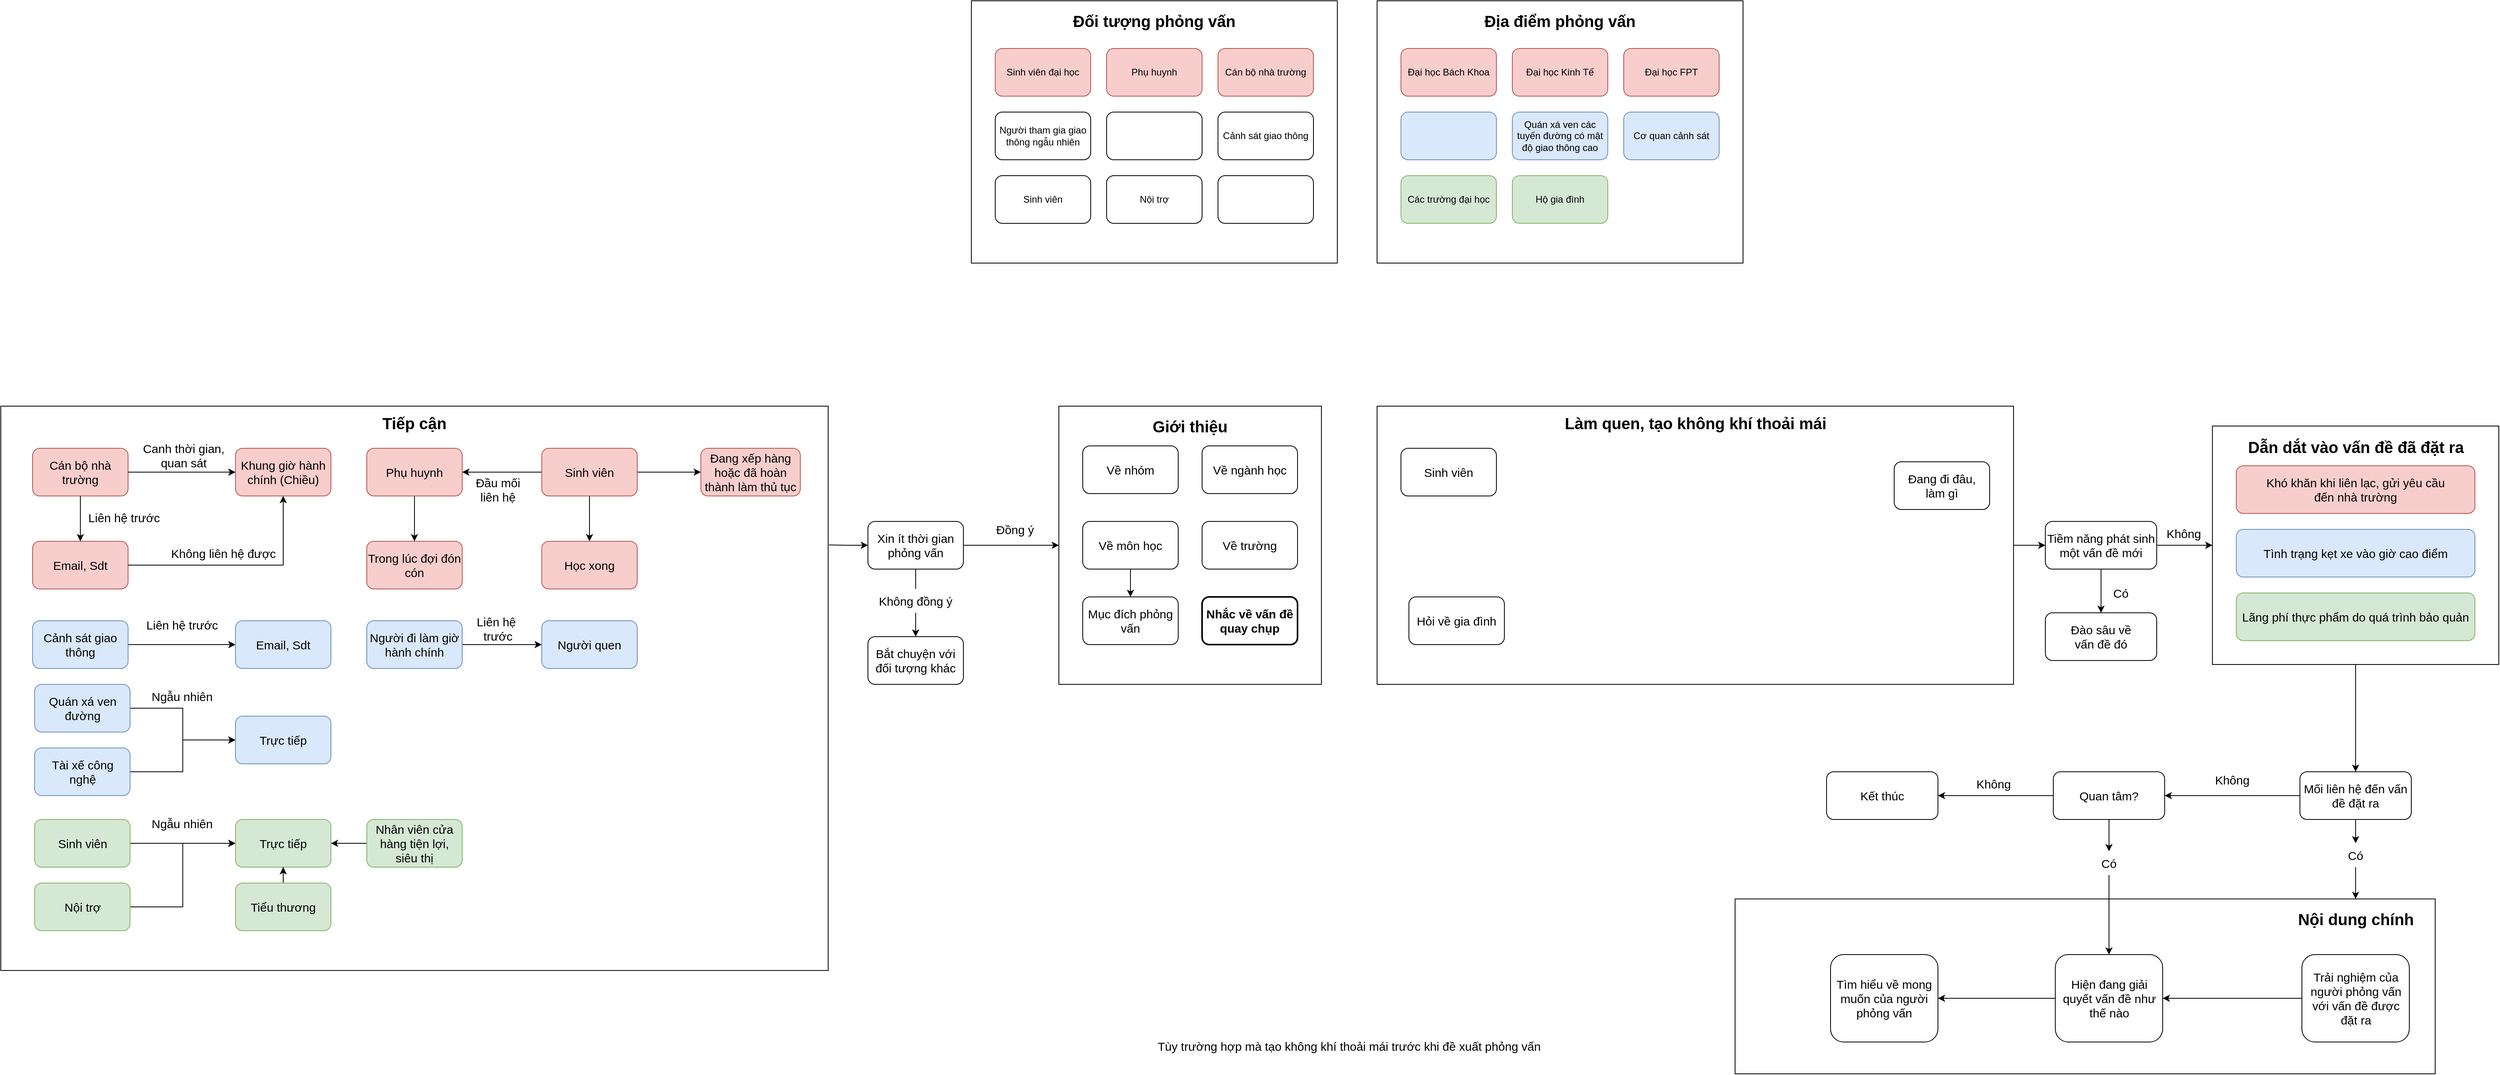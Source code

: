 <mxfile version="26.0.14">
  <diagram name="Page-1" id="fo2ZFbMv7i-mtw4j-5B2">
    <mxGraphModel dx="4143" dy="830" grid="1" gridSize="10" guides="1" tooltips="1" connect="1" arrows="1" fold="1" page="1" pageScale="1" pageWidth="850" pageHeight="1100" math="0" shadow="0">
      <root>
        <mxCell id="0" />
        <mxCell id="1" parent="0" />
        <mxCell id="FFY3ZGv-hsx-T2HltXSC-2" value="" style="rounded=0;whiteSpace=wrap;html=1;" parent="1" vertex="1">
          <mxGeometry x="-30" y="60" width="460" height="330" as="geometry" />
        </mxCell>
        <mxCell id="FFY3ZGv-hsx-T2HltXSC-3" value="&lt;font style=&quot;font-size: 20px;&quot;&gt;Địa điểm phỏng vấn&lt;/font&gt;" style="text;html=1;align=center;verticalAlign=middle;whiteSpace=wrap;rounded=0;fontStyle=1" parent="1" vertex="1">
          <mxGeometry x="90" y="70" width="220" height="30" as="geometry" />
        </mxCell>
        <mxCell id="FFY3ZGv-hsx-T2HltXSC-4" value="Đại học Bách Khoa" style="rounded=1;whiteSpace=wrap;html=1;fillColor=#f8cecc;strokeColor=#b85450;" parent="1" vertex="1">
          <mxGeometry y="120" width="120" height="60" as="geometry" />
        </mxCell>
        <mxCell id="FFY3ZGv-hsx-T2HltXSC-5" value="Đại học Kinh Tế" style="rounded=1;whiteSpace=wrap;html=1;fillColor=#f8cecc;strokeColor=#b85450;" parent="1" vertex="1">
          <mxGeometry x="140" y="120" width="120" height="60" as="geometry" />
        </mxCell>
        <mxCell id="FFY3ZGv-hsx-T2HltXSC-6" value="Đại học FPT" style="rounded=1;whiteSpace=wrap;html=1;fillColor=#f8cecc;strokeColor=#b85450;" parent="1" vertex="1">
          <mxGeometry x="280" y="120" width="120" height="60" as="geometry" />
        </mxCell>
        <mxCell id="FFY3ZGv-hsx-T2HltXSC-8" value="Quán xá ven các tuyến đường có mật độ giao thông cao" style="rounded=1;whiteSpace=wrap;html=1;fillColor=#dae8fc;strokeColor=#6c8ebf;" parent="1" vertex="1">
          <mxGeometry x="140" y="200" width="120" height="60" as="geometry" />
        </mxCell>
        <mxCell id="FFY3ZGv-hsx-T2HltXSC-9" value="" style="rounded=1;whiteSpace=wrap;html=1;fillColor=#dae8fc;strokeColor=#6c8ebf;" parent="1" vertex="1">
          <mxGeometry y="200" width="120" height="60" as="geometry" />
        </mxCell>
        <mxCell id="FFY3ZGv-hsx-T2HltXSC-11" value="Cơ quan cảnh sát" style="rounded=1;whiteSpace=wrap;html=1;fillColor=#dae8fc;strokeColor=#6c8ebf;" parent="1" vertex="1">
          <mxGeometry x="280" y="200" width="120" height="60" as="geometry" />
        </mxCell>
        <mxCell id="FFY3ZGv-hsx-T2HltXSC-12" value="Các trường đại học" style="rounded=1;whiteSpace=wrap;html=1;fillColor=#d5e8d4;strokeColor=#82b366;" parent="1" vertex="1">
          <mxGeometry y="280" width="120" height="60" as="geometry" />
        </mxCell>
        <mxCell id="FFY3ZGv-hsx-T2HltXSC-13" value="Hộ gia đình" style="rounded=1;whiteSpace=wrap;html=1;fillColor=#d5e8d4;strokeColor=#82b366;" parent="1" vertex="1">
          <mxGeometry x="140" y="280" width="120" height="60" as="geometry" />
        </mxCell>
        <mxCell id="FFY3ZGv-hsx-T2HltXSC-14" value="" style="rounded=0;whiteSpace=wrap;html=1;" parent="1" vertex="1">
          <mxGeometry x="-540" y="60" width="460" height="330" as="geometry" />
        </mxCell>
        <mxCell id="FFY3ZGv-hsx-T2HltXSC-15" value="&lt;font style=&quot;font-size: 20px;&quot;&gt;Đối tượng phỏng vấn&lt;/font&gt;" style="text;html=1;align=center;verticalAlign=middle;whiteSpace=wrap;rounded=0;fontStyle=1" parent="1" vertex="1">
          <mxGeometry x="-420" y="70" width="220" height="30" as="geometry" />
        </mxCell>
        <mxCell id="FFY3ZGv-hsx-T2HltXSC-16" value="Sinh viên đại học" style="rounded=1;whiteSpace=wrap;html=1;fillColor=#f8cecc;strokeColor=#b85450;" parent="1" vertex="1">
          <mxGeometry x="-510" y="120" width="120" height="60" as="geometry" />
        </mxCell>
        <mxCell id="FFY3ZGv-hsx-T2HltXSC-17" value="Phụ huynh" style="rounded=1;whiteSpace=wrap;html=1;fillColor=#f8cecc;strokeColor=#b85450;" parent="1" vertex="1">
          <mxGeometry x="-370" y="120" width="120" height="60" as="geometry" />
        </mxCell>
        <mxCell id="FFY3ZGv-hsx-T2HltXSC-18" value="Cán bộ nhà trường" style="rounded=1;whiteSpace=wrap;html=1;fillColor=#f8cecc;strokeColor=#b85450;" parent="1" vertex="1">
          <mxGeometry x="-230" y="120" width="120" height="60" as="geometry" />
        </mxCell>
        <mxCell id="FFY3ZGv-hsx-T2HltXSC-19" value="" style="rounded=1;whiteSpace=wrap;html=1;" parent="1" vertex="1">
          <mxGeometry x="-370" y="200" width="120" height="60" as="geometry" />
        </mxCell>
        <mxCell id="FFY3ZGv-hsx-T2HltXSC-21" value="Người tham gia giao thông ngẫu nhiên" style="rounded=1;whiteSpace=wrap;html=1;" parent="1" vertex="1">
          <mxGeometry x="-510" y="200" width="120" height="60" as="geometry" />
        </mxCell>
        <mxCell id="FFY3ZGv-hsx-T2HltXSC-22" value="Cảnh sát giao thông" style="rounded=1;whiteSpace=wrap;html=1;" parent="1" vertex="1">
          <mxGeometry x="-230" y="200" width="120" height="60" as="geometry" />
        </mxCell>
        <mxCell id="FFY3ZGv-hsx-T2HltXSC-23" value="Sinh viên" style="rounded=1;whiteSpace=wrap;html=1;" parent="1" vertex="1">
          <mxGeometry x="-510" y="280" width="120" height="60" as="geometry" />
        </mxCell>
        <mxCell id="FFY3ZGv-hsx-T2HltXSC-24" value="Nội trợ" style="rounded=1;whiteSpace=wrap;html=1;" parent="1" vertex="1">
          <mxGeometry x="-370" y="280" width="120" height="60" as="geometry" />
        </mxCell>
        <mxCell id="FFY3ZGv-hsx-T2HltXSC-25" value="" style="rounded=1;whiteSpace=wrap;html=1;" parent="1" vertex="1">
          <mxGeometry x="-230" y="280" width="120" height="60" as="geometry" />
        </mxCell>
        <mxCell id="FFY3ZGv-hsx-T2HltXSC-29" value="" style="rounded=0;whiteSpace=wrap;html=1;" parent="1" vertex="1">
          <mxGeometry x="-1760" y="570" width="1040" height="710" as="geometry" />
        </mxCell>
        <mxCell id="FFY3ZGv-hsx-T2HltXSC-30" value="&lt;span style=&quot;font-size: 20px;&quot;&gt;Tiếp cận&lt;/span&gt;" style="text;html=1;align=center;verticalAlign=middle;whiteSpace=wrap;rounded=0;fontStyle=1" parent="1" vertex="1">
          <mxGeometry x="-1350" y="576" width="220" height="30" as="geometry" />
        </mxCell>
        <mxCell id="FFY3ZGv-hsx-T2HltXSC-169" style="edgeStyle=orthogonalEdgeStyle;rounded=0;orthogonalLoop=1;jettySize=auto;html=1;entryX=0;entryY=0.5;entryDx=0;entryDy=0;" parent="1" source="FFY3ZGv-hsx-T2HltXSC-33" target="FFY3ZGv-hsx-T2HltXSC-168" edge="1">
          <mxGeometry relative="1" as="geometry" />
        </mxCell>
        <mxCell id="FFY3ZGv-hsx-T2HltXSC-33" value="Cảnh sát giao thông" style="rounded=1;whiteSpace=wrap;html=1;fontSize=15;fillColor=#dae8fc;strokeColor=#6c8ebf;" parent="1" vertex="1">
          <mxGeometry x="-1720" y="840" width="120" height="60" as="geometry" />
        </mxCell>
        <mxCell id="FFY3ZGv-hsx-T2HltXSC-164" value="" style="edgeStyle=orthogonalEdgeStyle;rounded=0;orthogonalLoop=1;jettySize=auto;html=1;" parent="1" source="FFY3ZGv-hsx-T2HltXSC-34" target="FFY3ZGv-hsx-T2HltXSC-163" edge="1">
          <mxGeometry relative="1" as="geometry" />
        </mxCell>
        <mxCell id="FFY3ZGv-hsx-T2HltXSC-34" value="Phụ huynh" style="rounded=1;whiteSpace=wrap;html=1;fontSize=15;fillColor=#f8cecc;strokeColor=#b85450;" parent="1" vertex="1">
          <mxGeometry x="-1300" y="623" width="120" height="60" as="geometry" />
        </mxCell>
        <mxCell id="FFY3ZGv-hsx-T2HltXSC-48" value="Đầu mối&lt;div&gt;liên hệ&lt;/div&gt;" style="text;html=1;align=center;verticalAlign=middle;whiteSpace=wrap;rounded=0;fontSize=15;" parent="1" vertex="1">
          <mxGeometry x="-1190" y="660" width="110" height="30" as="geometry" />
        </mxCell>
        <mxCell id="FFY3ZGv-hsx-T2HltXSC-49" value="" style="rounded=0;whiteSpace=wrap;html=1;" parent="1" vertex="1">
          <mxGeometry x="-430" y="570" width="330" height="350" as="geometry" />
        </mxCell>
        <mxCell id="FFY3ZGv-hsx-T2HltXSC-50" value="&lt;span style=&quot;font-size: 20px;&quot;&gt;Giới thiệu&lt;/span&gt;" style="text;html=1;align=center;verticalAlign=middle;whiteSpace=wrap;rounded=0;fontStyle=1" parent="1" vertex="1">
          <mxGeometry x="-375" y="580" width="220" height="30" as="geometry" />
        </mxCell>
        <mxCell id="FFY3ZGv-hsx-T2HltXSC-53" style="edgeStyle=orthogonalEdgeStyle;rounded=0;orthogonalLoop=1;jettySize=auto;html=1;entryX=0;entryY=0.5;entryDx=0;entryDy=0;" parent="1" edge="1">
          <mxGeometry relative="1" as="geometry">
            <mxPoint x="-100" y="750" as="sourcePoint" />
          </mxGeometry>
        </mxCell>
        <mxCell id="FFY3ZGv-hsx-T2HltXSC-55" style="edgeStyle=orthogonalEdgeStyle;rounded=0;orthogonalLoop=1;jettySize=auto;html=1;entryX=0;entryY=0.5;entryDx=0;entryDy=0;" parent="1" edge="1">
          <mxGeometry relative="1" as="geometry">
            <mxPoint x="200" y="860" as="sourcePoint" />
          </mxGeometry>
        </mxCell>
        <mxCell id="FFY3ZGv-hsx-T2HltXSC-65" value="Về nhóm" style="rounded=1;whiteSpace=wrap;html=1;fontSize=15;" parent="1" vertex="1">
          <mxGeometry x="-400" y="620" width="120" height="60" as="geometry" />
        </mxCell>
        <mxCell id="FFY3ZGv-hsx-T2HltXSC-66" value="Về ngành học" style="rounded=1;whiteSpace=wrap;html=1;fontSize=15;" parent="1" vertex="1">
          <mxGeometry x="-250" y="620" width="120" height="60" as="geometry" />
        </mxCell>
        <mxCell id="FFY3ZGv-hsx-T2HltXSC-69" style="edgeStyle=orthogonalEdgeStyle;rounded=0;orthogonalLoop=1;jettySize=auto;html=1;entryX=0;entryY=0.5;entryDx=0;entryDy=0;" parent="1" edge="1">
          <mxGeometry relative="1" as="geometry">
            <mxPoint x="-110" y="860" as="sourcePoint" />
          </mxGeometry>
        </mxCell>
        <mxCell id="FFY3ZGv-hsx-T2HltXSC-147" value="" style="edgeStyle=orthogonalEdgeStyle;rounded=0;orthogonalLoop=1;jettySize=auto;html=1;" parent="1" source="FFY3ZGv-hsx-T2HltXSC-84" target="FFY3ZGv-hsx-T2HltXSC-77" edge="1">
          <mxGeometry relative="1" as="geometry" />
        </mxCell>
        <mxCell id="1UOftkpvVk_TveOY_pJG-4" style="edgeStyle=orthogonalEdgeStyle;rounded=0;orthogonalLoop=1;jettySize=auto;html=1;entryX=0;entryY=0.5;entryDx=0;entryDy=0;" edge="1" parent="1" source="FFY3ZGv-hsx-T2HltXSC-75" target="FFY3ZGv-hsx-T2HltXSC-49">
          <mxGeometry relative="1" as="geometry" />
        </mxCell>
        <mxCell id="FFY3ZGv-hsx-T2HltXSC-75" value="Xin ít thời gian&lt;div&gt;&lt;span style=&quot;background-color: transparent; color: light-dark(rgb(0, 0, 0), rgb(255, 255, 255));&quot;&gt;phỏng vấn&lt;/span&gt;&lt;/div&gt;" style="rounded=1;whiteSpace=wrap;html=1;fontSize=15;" parent="1" vertex="1">
          <mxGeometry x="-670" y="715" width="120" height="60" as="geometry" />
        </mxCell>
        <mxCell id="FFY3ZGv-hsx-T2HltXSC-77" value="Bắt chuyện với đối tượng khác" style="rounded=1;whiteSpace=wrap;html=1;fontSize=15;" parent="1" vertex="1">
          <mxGeometry x="-670" y="860" width="120" height="60" as="geometry" />
        </mxCell>
        <mxCell id="FFY3ZGv-hsx-T2HltXSC-83" value="Đồng ý" style="text;html=1;align=center;verticalAlign=middle;whiteSpace=wrap;rounded=0;fontSize=15;" parent="1" vertex="1">
          <mxGeometry x="-540" y="710" width="110" height="30" as="geometry" />
        </mxCell>
        <mxCell id="FFY3ZGv-hsx-T2HltXSC-87" value="Về trường" style="rounded=1;whiteSpace=wrap;html=1;fontSize=15;" parent="1" vertex="1">
          <mxGeometry x="-250" y="715" width="120" height="60" as="geometry" />
        </mxCell>
        <mxCell id="FFY3ZGv-hsx-T2HltXSC-91" value="" style="edgeStyle=orthogonalEdgeStyle;rounded=0;orthogonalLoop=1;jettySize=auto;html=1;" parent="1" source="FFY3ZGv-hsx-T2HltXSC-88" target="FFY3ZGv-hsx-T2HltXSC-89" edge="1">
          <mxGeometry relative="1" as="geometry" />
        </mxCell>
        <mxCell id="FFY3ZGv-hsx-T2HltXSC-88" value="Về môn học" style="rounded=1;whiteSpace=wrap;html=1;fontSize=15;" parent="1" vertex="1">
          <mxGeometry x="-400" y="715" width="120" height="60" as="geometry" />
        </mxCell>
        <mxCell id="FFY3ZGv-hsx-T2HltXSC-89" value="Mục đích phỏng vấn" style="rounded=1;whiteSpace=wrap;html=1;fontSize=15;" parent="1" vertex="1">
          <mxGeometry x="-400" y="810" width="120" height="60" as="geometry" />
        </mxCell>
        <mxCell id="FFY3ZGv-hsx-T2HltXSC-111" style="edgeStyle=orthogonalEdgeStyle;rounded=0;orthogonalLoop=1;jettySize=auto;html=1;entryX=0;entryY=0.5;entryDx=0;entryDy=0;" parent="1" source="FFY3ZGv-hsx-T2HltXSC-92" target="FFY3ZGv-hsx-T2HltXSC-108" edge="1">
          <mxGeometry relative="1" as="geometry" />
        </mxCell>
        <mxCell id="FFY3ZGv-hsx-T2HltXSC-92" value="" style="rounded=0;whiteSpace=wrap;html=1;" parent="1" vertex="1">
          <mxGeometry x="-30" y="570" width="800" height="350" as="geometry" />
        </mxCell>
        <mxCell id="FFY3ZGv-hsx-T2HltXSC-93" value="&lt;span style=&quot;font-size: 20px;&quot;&gt;Làm quen, tạo không khí thoải mái&lt;/span&gt;" style="text;html=1;align=center;verticalAlign=middle;whiteSpace=wrap;rounded=0;fontStyle=1" parent="1" vertex="1">
          <mxGeometry x="83.75" y="576" width="572.5" height="30" as="geometry" />
        </mxCell>
        <mxCell id="FFY3ZGv-hsx-T2HltXSC-94" value="Sinh viên" style="rounded=1;whiteSpace=wrap;html=1;fontSize=15;" parent="1" vertex="1">
          <mxGeometry y="623" width="120" height="60" as="geometry" />
        </mxCell>
        <mxCell id="FFY3ZGv-hsx-T2HltXSC-95" value="Đang đi đâu,&lt;div&gt;làm gì&lt;/div&gt;" style="rounded=1;whiteSpace=wrap;html=1;fontSize=15;" parent="1" vertex="1">
          <mxGeometry x="620" y="640" width="120" height="60" as="geometry" />
        </mxCell>
        <mxCell id="FFY3ZGv-hsx-T2HltXSC-101" value="Tùy trường hợp mà tạo không khí thoải mái trước khi đề xuất phỏng vấn" style="text;html=1;align=center;verticalAlign=middle;whiteSpace=wrap;rounded=0;fontSize=15;" parent="1" vertex="1">
          <mxGeometry x="-350" y="1360" width="570" height="30" as="geometry" />
        </mxCell>
        <mxCell id="FFY3ZGv-hsx-T2HltXSC-102" value="Hỏi về gia đình" style="rounded=1;whiteSpace=wrap;html=1;fontSize=15;" parent="1" vertex="1">
          <mxGeometry x="10" y="810" width="120" height="60" as="geometry" />
        </mxCell>
        <mxCell id="FFY3ZGv-hsx-T2HltXSC-127" value="" style="edgeStyle=orthogonalEdgeStyle;rounded=0;orthogonalLoop=1;jettySize=auto;html=1;" parent="1" source="FFY3ZGv-hsx-T2HltXSC-103" target="FFY3ZGv-hsx-T2HltXSC-126" edge="1">
          <mxGeometry relative="1" as="geometry" />
        </mxCell>
        <mxCell id="FFY3ZGv-hsx-T2HltXSC-103" value="" style="rounded=0;whiteSpace=wrap;html=1;" parent="1" vertex="1">
          <mxGeometry x="1020" y="595" width="360" height="300" as="geometry" />
        </mxCell>
        <mxCell id="FFY3ZGv-hsx-T2HltXSC-104" value="&lt;span style=&quot;font-size: 20px;&quot;&gt;Dẫn dắt vào vấn đề đã đặt ra&lt;/span&gt;" style="text;html=1;align=center;verticalAlign=middle;whiteSpace=wrap;rounded=0;fontStyle=1" parent="1" vertex="1">
          <mxGeometry x="1053.75" y="606" width="292.5" height="30" as="geometry" />
        </mxCell>
        <mxCell id="FFY3ZGv-hsx-T2HltXSC-105" value="Khó khăn khi liên lạc, gửi yêu cầu&lt;div&gt;đến nhà trường&lt;/div&gt;" style="rounded=1;whiteSpace=wrap;html=1;fillColor=#f8cecc;strokeColor=#b85450;fontSize=15;" parent="1" vertex="1">
          <mxGeometry x="1050" y="645" width="300" height="60" as="geometry" />
        </mxCell>
        <mxCell id="FFY3ZGv-hsx-T2HltXSC-106" value="Lãng phí thực phẩm do quá trình bảo quản" style="rounded=1;whiteSpace=wrap;html=1;fillColor=#d5e8d4;strokeColor=#82b366;fontSize=15;" parent="1" vertex="1">
          <mxGeometry x="1050" y="805" width="300" height="60" as="geometry" />
        </mxCell>
        <mxCell id="FFY3ZGv-hsx-T2HltXSC-107" value="Tình trạng kẹt xe vào giờ cao điểm" style="rounded=1;whiteSpace=wrap;html=1;fillColor=#dae8fc;strokeColor=#6c8ebf;fontSize=15;" parent="1" vertex="1">
          <mxGeometry x="1050" y="725" width="300" height="60" as="geometry" />
        </mxCell>
        <mxCell id="FFY3ZGv-hsx-T2HltXSC-113" value="" style="edgeStyle=orthogonalEdgeStyle;rounded=0;orthogonalLoop=1;jettySize=auto;html=1;" parent="1" source="FFY3ZGv-hsx-T2HltXSC-108" target="FFY3ZGv-hsx-T2HltXSC-112" edge="1">
          <mxGeometry relative="1" as="geometry" />
        </mxCell>
        <mxCell id="FFY3ZGv-hsx-T2HltXSC-117" style="edgeStyle=orthogonalEdgeStyle;rounded=0;orthogonalLoop=1;jettySize=auto;html=1;entryX=0;entryY=0.5;entryDx=0;entryDy=0;" parent="1" source="FFY3ZGv-hsx-T2HltXSC-108" target="FFY3ZGv-hsx-T2HltXSC-103" edge="1">
          <mxGeometry relative="1" as="geometry" />
        </mxCell>
        <mxCell id="FFY3ZGv-hsx-T2HltXSC-108" value="Tiềm năng phát sinh một vấn đề mới" style="rounded=1;whiteSpace=wrap;html=1;fontSize=15;" parent="1" vertex="1">
          <mxGeometry x="810" y="715" width="140" height="60" as="geometry" />
        </mxCell>
        <mxCell id="FFY3ZGv-hsx-T2HltXSC-112" value="Đào sâu về&lt;div&gt;vấn đề đó&lt;/div&gt;" style="rounded=1;whiteSpace=wrap;html=1;fontSize=15;" parent="1" vertex="1">
          <mxGeometry x="810" y="830" width="140" height="60" as="geometry" />
        </mxCell>
        <mxCell id="FFY3ZGv-hsx-T2HltXSC-114" value="Có" style="text;html=1;align=center;verticalAlign=middle;whiteSpace=wrap;rounded=0;fontSize=15;" parent="1" vertex="1">
          <mxGeometry x="850" y="790" width="110" height="30" as="geometry" />
        </mxCell>
        <mxCell id="FFY3ZGv-hsx-T2HltXSC-118" value="Không" style="text;html=1;align=center;verticalAlign=middle;whiteSpace=wrap;rounded=0;fontSize=15;" parent="1" vertex="1">
          <mxGeometry x="928.75" y="715" width="110" height="30" as="geometry" />
        </mxCell>
        <mxCell id="FFY3ZGv-hsx-T2HltXSC-119" style="edgeStyle=orthogonalEdgeStyle;rounded=0;orthogonalLoop=1;jettySize=auto;html=1;exitX=0.5;exitY=1;exitDx=0;exitDy=0;" parent="1" source="FFY3ZGv-hsx-T2HltXSC-105" target="FFY3ZGv-hsx-T2HltXSC-105" edge="1">
          <mxGeometry relative="1" as="geometry" />
        </mxCell>
        <mxCell id="FFY3ZGv-hsx-T2HltXSC-120" value="" style="rounded=0;whiteSpace=wrap;html=1;" parent="1" vertex="1">
          <mxGeometry x="420" y="1190" width="880" height="220" as="geometry" />
        </mxCell>
        <mxCell id="FFY3ZGv-hsx-T2HltXSC-121" value="&lt;span style=&quot;font-size: 20px;&quot;&gt;Nội dung chính&lt;/span&gt;" style="text;html=1;align=center;verticalAlign=middle;whiteSpace=wrap;rounded=0;fontStyle=1" parent="1" vertex="1">
          <mxGeometry x="1053.75" y="1200" width="292.5" height="30" as="geometry" />
        </mxCell>
        <mxCell id="FFY3ZGv-hsx-T2HltXSC-125" style="edgeStyle=orthogonalEdgeStyle;rounded=0;orthogonalLoop=1;jettySize=auto;html=1;exitX=0.5;exitY=1;exitDx=0;exitDy=0;" parent="1" edge="1">
          <mxGeometry relative="1" as="geometry">
            <mxPoint x="1200" y="1300" as="sourcePoint" />
            <mxPoint x="1200" y="1300" as="targetPoint" />
          </mxGeometry>
        </mxCell>
        <mxCell id="FFY3ZGv-hsx-T2HltXSC-128" style="edgeStyle=orthogonalEdgeStyle;rounded=0;orthogonalLoop=1;jettySize=auto;html=1;" parent="1" source="FFY3ZGv-hsx-T2HltXSC-129" edge="1">
          <mxGeometry relative="1" as="geometry">
            <mxPoint x="1200" y="1190" as="targetPoint" />
          </mxGeometry>
        </mxCell>
        <mxCell id="FFY3ZGv-hsx-T2HltXSC-132" style="edgeStyle=orthogonalEdgeStyle;rounded=0;orthogonalLoop=1;jettySize=auto;html=1;entryX=1;entryY=0.5;entryDx=0;entryDy=0;" parent="1" source="FFY3ZGv-hsx-T2HltXSC-126" target="FFY3ZGv-hsx-T2HltXSC-131" edge="1">
          <mxGeometry relative="1" as="geometry" />
        </mxCell>
        <mxCell id="FFY3ZGv-hsx-T2HltXSC-126" value="Mối liên hệ đến vấn đề đặt ra" style="rounded=1;whiteSpace=wrap;html=1;fontSize=15;" parent="1" vertex="1">
          <mxGeometry x="1130" y="1030" width="140" height="60" as="geometry" />
        </mxCell>
        <mxCell id="FFY3ZGv-hsx-T2HltXSC-130" value="" style="edgeStyle=orthogonalEdgeStyle;rounded=0;orthogonalLoop=1;jettySize=auto;html=1;entryX=0.5;entryY=0;entryDx=0;entryDy=0;" parent="1" source="FFY3ZGv-hsx-T2HltXSC-126" target="FFY3ZGv-hsx-T2HltXSC-129" edge="1">
          <mxGeometry relative="1" as="geometry">
            <mxPoint x="1200" y="1070" as="sourcePoint" />
            <mxPoint x="1200" y="1190" as="targetPoint" />
          </mxGeometry>
        </mxCell>
        <mxCell id="FFY3ZGv-hsx-T2HltXSC-129" value="Có" style="text;html=1;align=center;verticalAlign=middle;whiteSpace=wrap;rounded=0;fontSize=15;" parent="1" vertex="1">
          <mxGeometry x="1145" y="1120" width="110" height="30" as="geometry" />
        </mxCell>
        <mxCell id="FFY3ZGv-hsx-T2HltXSC-136" style="edgeStyle=orthogonalEdgeStyle;rounded=0;orthogonalLoop=1;jettySize=auto;html=1;entryX=1;entryY=0.5;entryDx=0;entryDy=0;" parent="1" source="FFY3ZGv-hsx-T2HltXSC-131" target="FFY3ZGv-hsx-T2HltXSC-135" edge="1">
          <mxGeometry relative="1" as="geometry" />
        </mxCell>
        <mxCell id="FFY3ZGv-hsx-T2HltXSC-140" style="edgeStyle=orthogonalEdgeStyle;rounded=0;orthogonalLoop=1;jettySize=auto;html=1;entryX=0.5;entryY=0;entryDx=0;entryDy=0;" parent="1" source="FFY3ZGv-hsx-T2HltXSC-141" target="FFY3ZGv-hsx-T2HltXSC-139" edge="1">
          <mxGeometry relative="1" as="geometry" />
        </mxCell>
        <mxCell id="FFY3ZGv-hsx-T2HltXSC-131" value="Quan tâm?" style="rounded=1;whiteSpace=wrap;html=1;fontSize=15;" parent="1" vertex="1">
          <mxGeometry x="820" y="1030" width="140" height="60" as="geometry" />
        </mxCell>
        <mxCell id="FFY3ZGv-hsx-T2HltXSC-133" value="Không" style="text;html=1;align=center;verticalAlign=middle;whiteSpace=wrap;rounded=0;fontSize=15;" parent="1" vertex="1">
          <mxGeometry x="990" y="1025" width="110" height="30" as="geometry" />
        </mxCell>
        <mxCell id="FFY3ZGv-hsx-T2HltXSC-135" value="Kết thúc" style="rounded=1;whiteSpace=wrap;html=1;fontSize=15;" parent="1" vertex="1">
          <mxGeometry x="535" y="1030" width="140" height="60" as="geometry" />
        </mxCell>
        <mxCell id="FFY3ZGv-hsx-T2HltXSC-137" value="Không" style="text;html=1;align=center;verticalAlign=middle;whiteSpace=wrap;rounded=0;fontSize=15;" parent="1" vertex="1">
          <mxGeometry x="690" y="1030" width="110" height="30" as="geometry" />
        </mxCell>
        <mxCell id="FFY3ZGv-hsx-T2HltXSC-143" style="edgeStyle=orthogonalEdgeStyle;rounded=0;orthogonalLoop=1;jettySize=auto;html=1;entryX=1;entryY=0.5;entryDx=0;entryDy=0;" parent="1" source="FFY3ZGv-hsx-T2HltXSC-138" target="FFY3ZGv-hsx-T2HltXSC-139" edge="1">
          <mxGeometry relative="1" as="geometry" />
        </mxCell>
        <mxCell id="FFY3ZGv-hsx-T2HltXSC-138" value="Trải nghiệm của người phỏng vấn với vấn đề được đặt ra" style="rounded=1;whiteSpace=wrap;html=1;fontSize=15;" parent="1" vertex="1">
          <mxGeometry x="1132.5" y="1260" width="135" height="110" as="geometry" />
        </mxCell>
        <mxCell id="FFY3ZGv-hsx-T2HltXSC-145" style="edgeStyle=orthogonalEdgeStyle;rounded=0;orthogonalLoop=1;jettySize=auto;html=1;" parent="1" source="FFY3ZGv-hsx-T2HltXSC-139" target="FFY3ZGv-hsx-T2HltXSC-144" edge="1">
          <mxGeometry relative="1" as="geometry" />
        </mxCell>
        <mxCell id="FFY3ZGv-hsx-T2HltXSC-139" value="Hiện đang giải quyết vấn đề như thế nào" style="rounded=1;whiteSpace=wrap;html=1;fontSize=15;" parent="1" vertex="1">
          <mxGeometry x="822.5" y="1260" width="135" height="110" as="geometry" />
        </mxCell>
        <mxCell id="FFY3ZGv-hsx-T2HltXSC-142" value="" style="edgeStyle=orthogonalEdgeStyle;rounded=0;orthogonalLoop=1;jettySize=auto;html=1;entryX=0.5;entryY=0;entryDx=0;entryDy=0;" parent="1" source="FFY3ZGv-hsx-T2HltXSC-131" target="FFY3ZGv-hsx-T2HltXSC-141" edge="1">
          <mxGeometry relative="1" as="geometry">
            <mxPoint x="890" y="1090" as="sourcePoint" />
            <mxPoint x="890" y="1260" as="targetPoint" />
          </mxGeometry>
        </mxCell>
        <mxCell id="FFY3ZGv-hsx-T2HltXSC-141" value="Có" style="text;html=1;align=center;verticalAlign=middle;whiteSpace=wrap;rounded=0;fontSize=15;" parent="1" vertex="1">
          <mxGeometry x="835" y="1130" width="110" height="30" as="geometry" />
        </mxCell>
        <mxCell id="FFY3ZGv-hsx-T2HltXSC-144" value="Tìm hiểu về mong muốn của người phỏng vấn" style="rounded=1;whiteSpace=wrap;html=1;fontSize=15;" parent="1" vertex="1">
          <mxGeometry x="540" y="1260" width="135" height="110" as="geometry" />
        </mxCell>
        <mxCell id="FFY3ZGv-hsx-T2HltXSC-154" style="edgeStyle=orthogonalEdgeStyle;rounded=0;orthogonalLoop=1;jettySize=auto;html=1;entryX=0;entryY=0.5;entryDx=0;entryDy=0;" parent="1" source="FFY3ZGv-hsx-T2HltXSC-152" target="FFY3ZGv-hsx-T2HltXSC-153" edge="1">
          <mxGeometry relative="1" as="geometry" />
        </mxCell>
        <mxCell id="FFY3ZGv-hsx-T2HltXSC-162" style="edgeStyle=orthogonalEdgeStyle;rounded=0;orthogonalLoop=1;jettySize=auto;html=1;entryX=0.5;entryY=0;entryDx=0;entryDy=0;" parent="1" source="FFY3ZGv-hsx-T2HltXSC-152" target="FFY3ZGv-hsx-T2HltXSC-155" edge="1">
          <mxGeometry relative="1" as="geometry" />
        </mxCell>
        <mxCell id="FFY3ZGv-hsx-T2HltXSC-166" style="edgeStyle=orthogonalEdgeStyle;rounded=0;orthogonalLoop=1;jettySize=auto;html=1;entryX=1;entryY=0.5;entryDx=0;entryDy=0;" parent="1" source="FFY3ZGv-hsx-T2HltXSC-152" target="FFY3ZGv-hsx-T2HltXSC-34" edge="1">
          <mxGeometry relative="1" as="geometry" />
        </mxCell>
        <mxCell id="FFY3ZGv-hsx-T2HltXSC-152" value="Sinh viên" style="rounded=1;whiteSpace=wrap;html=1;fontSize=15;fillColor=#f8cecc;strokeColor=#b85450;" parent="1" vertex="1">
          <mxGeometry x="-1080" y="623" width="120" height="60" as="geometry" />
        </mxCell>
        <mxCell id="FFY3ZGv-hsx-T2HltXSC-153" value="Đang xếp hàng hoặc đã hoàn thành làm thủ tục" style="rounded=1;whiteSpace=wrap;html=1;fontSize=15;fillColor=#f8cecc;strokeColor=#b85450;" parent="1" vertex="1">
          <mxGeometry x="-880" y="623" width="125" height="60" as="geometry" />
        </mxCell>
        <mxCell id="FFY3ZGv-hsx-T2HltXSC-155" value="Học xong" style="rounded=1;whiteSpace=wrap;html=1;fontSize=15;fillColor=#f8cecc;strokeColor=#b85450;" parent="1" vertex="1">
          <mxGeometry x="-1080" y="740" width="120" height="60" as="geometry" />
        </mxCell>
        <mxCell id="FFY3ZGv-hsx-T2HltXSC-163" value="Trong lúc đợi đón cón" style="rounded=1;whiteSpace=wrap;html=1;fontSize=15;fillColor=#f8cecc;strokeColor=#b85450;" parent="1" vertex="1">
          <mxGeometry x="-1300" y="740" width="120" height="60" as="geometry" />
        </mxCell>
        <mxCell id="FFY3ZGv-hsx-T2HltXSC-165" value="" style="group" parent="1" vertex="1" connectable="0">
          <mxGeometry x="-1720" y="617" width="375" height="183" as="geometry" />
        </mxCell>
        <mxCell id="FFY3ZGv-hsx-T2HltXSC-32" value="Cán bộ nhà trường" style="rounded=1;whiteSpace=wrap;html=1;fontSize=15;fillColor=#f8cecc;strokeColor=#b85450;" parent="FFY3ZGv-hsx-T2HltXSC-165" vertex="1">
          <mxGeometry y="6" width="120" height="60" as="geometry" />
        </mxCell>
        <mxCell id="FFY3ZGv-hsx-T2HltXSC-146" value="Canh thời gian, quan sát" style="text;html=1;align=center;verticalAlign=middle;whiteSpace=wrap;rounded=0;fontSize=15;" parent="FFY3ZGv-hsx-T2HltXSC-165" vertex="1">
          <mxGeometry x="125" width="130" height="30" as="geometry" />
        </mxCell>
        <mxCell id="FFY3ZGv-hsx-T2HltXSC-149" value="Khung giờ hành chính (Chiều)" style="rounded=1;whiteSpace=wrap;html=1;fontSize=15;fillColor=#f8cecc;strokeColor=#b85450;" parent="FFY3ZGv-hsx-T2HltXSC-165" vertex="1">
          <mxGeometry x="255" y="6" width="120" height="60" as="geometry" />
        </mxCell>
        <mxCell id="FFY3ZGv-hsx-T2HltXSC-156" value="Email, Sdt" style="rounded=1;whiteSpace=wrap;html=1;fontSize=15;fillColor=#f8cecc;strokeColor=#b85450;" parent="FFY3ZGv-hsx-T2HltXSC-165" vertex="1">
          <mxGeometry y="123" width="120" height="60" as="geometry" />
        </mxCell>
        <mxCell id="FFY3ZGv-hsx-T2HltXSC-158" value="Liên hệ trước" style="text;html=1;align=center;verticalAlign=middle;whiteSpace=wrap;rounded=0;fontSize=15;" parent="FFY3ZGv-hsx-T2HltXSC-165" vertex="1">
          <mxGeometry x="50" y="78" width="130" height="30" as="geometry" />
        </mxCell>
        <mxCell id="FFY3ZGv-hsx-T2HltXSC-160" value="Không liên hệ được" style="text;html=1;align=center;verticalAlign=middle;whiteSpace=wrap;rounded=0;fontSize=15;" parent="FFY3ZGv-hsx-T2HltXSC-165" vertex="1">
          <mxGeometry x="160" y="123" width="160" height="30" as="geometry" />
        </mxCell>
        <mxCell id="FFY3ZGv-hsx-T2HltXSC-150" value="" style="edgeStyle=orthogonalEdgeStyle;rounded=0;orthogonalLoop=1;jettySize=auto;html=1;" parent="FFY3ZGv-hsx-T2HltXSC-165" source="FFY3ZGv-hsx-T2HltXSC-32" target="FFY3ZGv-hsx-T2HltXSC-149" edge="1">
          <mxGeometry relative="1" as="geometry" />
        </mxCell>
        <mxCell id="FFY3ZGv-hsx-T2HltXSC-157" style="edgeStyle=orthogonalEdgeStyle;rounded=0;orthogonalLoop=1;jettySize=auto;html=1;entryX=0.5;entryY=0;entryDx=0;entryDy=0;" parent="FFY3ZGv-hsx-T2HltXSC-165" source="FFY3ZGv-hsx-T2HltXSC-32" target="FFY3ZGv-hsx-T2HltXSC-156" edge="1">
          <mxGeometry relative="1" as="geometry" />
        </mxCell>
        <mxCell id="FFY3ZGv-hsx-T2HltXSC-159" style="edgeStyle=orthogonalEdgeStyle;rounded=0;orthogonalLoop=1;jettySize=auto;html=1;entryX=0.5;entryY=1;entryDx=0;entryDy=0;" parent="FFY3ZGv-hsx-T2HltXSC-165" source="FFY3ZGv-hsx-T2HltXSC-156" target="FFY3ZGv-hsx-T2HltXSC-149" edge="1">
          <mxGeometry relative="1" as="geometry" />
        </mxCell>
        <mxCell id="FFY3ZGv-hsx-T2HltXSC-161" style="edgeStyle=orthogonalEdgeStyle;rounded=0;orthogonalLoop=1;jettySize=auto;html=1;exitX=0.5;exitY=1;exitDx=0;exitDy=0;" parent="FFY3ZGv-hsx-T2HltXSC-165" source="FFY3ZGv-hsx-T2HltXSC-160" target="FFY3ZGv-hsx-T2HltXSC-160" edge="1">
          <mxGeometry relative="1" as="geometry" />
        </mxCell>
        <mxCell id="FFY3ZGv-hsx-T2HltXSC-167" value="Liên hệ trước" style="text;html=1;align=center;verticalAlign=middle;whiteSpace=wrap;rounded=0;fontSize=15;" parent="1" vertex="1">
          <mxGeometry x="-1597.5" y="830" width="130" height="30" as="geometry" />
        </mxCell>
        <mxCell id="FFY3ZGv-hsx-T2HltXSC-168" value="Email, Sdt" style="rounded=1;whiteSpace=wrap;html=1;fontSize=15;fillColor=#dae8fc;strokeColor=#6c8ebf;" parent="1" vertex="1">
          <mxGeometry x="-1465" y="840" width="120" height="60" as="geometry" />
        </mxCell>
        <mxCell id="FFY3ZGv-hsx-T2HltXSC-176" style="edgeStyle=orthogonalEdgeStyle;rounded=0;orthogonalLoop=1;jettySize=auto;html=1;entryX=0;entryY=0.5;entryDx=0;entryDy=0;" parent="1" source="FFY3ZGv-hsx-T2HltXSC-170" target="FFY3ZGv-hsx-T2HltXSC-172" edge="1">
          <mxGeometry relative="1" as="geometry" />
        </mxCell>
        <mxCell id="FFY3ZGv-hsx-T2HltXSC-170" value="Quán xá ven đường" style="rounded=1;whiteSpace=wrap;html=1;fontSize=15;fillColor=#dae8fc;strokeColor=#6c8ebf;" parent="1" vertex="1">
          <mxGeometry x="-1717.5" y="920" width="120" height="60" as="geometry" />
        </mxCell>
        <mxCell id="FFY3ZGv-hsx-T2HltXSC-177" style="edgeStyle=orthogonalEdgeStyle;rounded=0;orthogonalLoop=1;jettySize=auto;html=1;entryX=0;entryY=0.5;entryDx=0;entryDy=0;" parent="1" source="FFY3ZGv-hsx-T2HltXSC-171" target="FFY3ZGv-hsx-T2HltXSC-172" edge="1">
          <mxGeometry relative="1" as="geometry" />
        </mxCell>
        <mxCell id="FFY3ZGv-hsx-T2HltXSC-171" value="Tài xế công&lt;div&gt;nghệ&lt;/div&gt;" style="rounded=1;whiteSpace=wrap;html=1;fontSize=15;fillColor=#dae8fc;strokeColor=#6c8ebf;" parent="1" vertex="1">
          <mxGeometry x="-1717.5" y="1000" width="120" height="60" as="geometry" />
        </mxCell>
        <mxCell id="FFY3ZGv-hsx-T2HltXSC-172" value="Trực tiếp" style="rounded=1;whiteSpace=wrap;html=1;fontSize=15;fillColor=#dae8fc;strokeColor=#6c8ebf;" parent="1" vertex="1">
          <mxGeometry x="-1465" y="960" width="120" height="60" as="geometry" />
        </mxCell>
        <mxCell id="FFY3ZGv-hsx-T2HltXSC-180" value="" style="edgeStyle=orthogonalEdgeStyle;rounded=0;orthogonalLoop=1;jettySize=auto;html=1;" parent="1" source="FFY3ZGv-hsx-T2HltXSC-178" target="FFY3ZGv-hsx-T2HltXSC-179" edge="1">
          <mxGeometry relative="1" as="geometry" />
        </mxCell>
        <mxCell id="FFY3ZGv-hsx-T2HltXSC-178" value="Người đi làm giờ hành chính" style="rounded=1;whiteSpace=wrap;html=1;fontSize=15;fillColor=#dae8fc;strokeColor=#6c8ebf;" parent="1" vertex="1">
          <mxGeometry x="-1300" y="840" width="120" height="60" as="geometry" />
        </mxCell>
        <mxCell id="FFY3ZGv-hsx-T2HltXSC-179" value="Người quen" style="rounded=1;whiteSpace=wrap;html=1;fontSize=15;fillColor=#dae8fc;strokeColor=#6c8ebf;" parent="1" vertex="1">
          <mxGeometry x="-1080" y="840" width="120" height="60" as="geometry" />
        </mxCell>
        <mxCell id="FFY3ZGv-hsx-T2HltXSC-181" value="Liên hệ&amp;nbsp;&lt;div&gt;trước&lt;/div&gt;" style="text;html=1;align=center;verticalAlign=middle;whiteSpace=wrap;rounded=0;fontSize=15;" parent="1" vertex="1">
          <mxGeometry x="-1200" y="835" width="130" height="30" as="geometry" />
        </mxCell>
        <mxCell id="FFY3ZGv-hsx-T2HltXSC-194" style="edgeStyle=orthogonalEdgeStyle;rounded=0;orthogonalLoop=1;jettySize=auto;html=1;entryX=0;entryY=0.5;entryDx=0;entryDy=0;" parent="1" source="FFY3ZGv-hsx-T2HltXSC-182" target="FFY3ZGv-hsx-T2HltXSC-189" edge="1">
          <mxGeometry relative="1" as="geometry" />
        </mxCell>
        <mxCell id="FFY3ZGv-hsx-T2HltXSC-182" value="Sinh viên" style="rounded=1;whiteSpace=wrap;html=1;fontSize=15;fillColor=#d5e8d4;strokeColor=#82b366;" parent="1" vertex="1">
          <mxGeometry x="-1717.5" y="1090" width="120" height="60" as="geometry" />
        </mxCell>
        <mxCell id="FFY3ZGv-hsx-T2HltXSC-183" value="Ngẫu nhiên" style="text;html=1;align=center;verticalAlign=middle;whiteSpace=wrap;rounded=0;fontSize=15;" parent="1" vertex="1">
          <mxGeometry x="-1597.5" y="920" width="130" height="30" as="geometry" />
        </mxCell>
        <mxCell id="FFY3ZGv-hsx-T2HltXSC-195" style="edgeStyle=orthogonalEdgeStyle;rounded=0;orthogonalLoop=1;jettySize=auto;html=1;entryX=0;entryY=0.5;entryDx=0;entryDy=0;" parent="1" source="FFY3ZGv-hsx-T2HltXSC-185" target="FFY3ZGv-hsx-T2HltXSC-189" edge="1">
          <mxGeometry relative="1" as="geometry" />
        </mxCell>
        <mxCell id="FFY3ZGv-hsx-T2HltXSC-185" value="Nội trợ" style="rounded=1;whiteSpace=wrap;html=1;fontSize=15;fillColor=#d5e8d4;strokeColor=#82b366;" parent="1" vertex="1">
          <mxGeometry x="-1717.5" y="1170" width="120" height="60" as="geometry" />
        </mxCell>
        <mxCell id="FFY3ZGv-hsx-T2HltXSC-186" value="Ngẫu nhiên" style="text;html=1;align=center;verticalAlign=middle;whiteSpace=wrap;rounded=0;fontSize=15;" parent="1" vertex="1">
          <mxGeometry x="-1597.5" y="1080" width="130" height="30" as="geometry" />
        </mxCell>
        <mxCell id="FFY3ZGv-hsx-T2HltXSC-189" value="Trực tiếp" style="rounded=1;whiteSpace=wrap;html=1;fontSize=15;fillColor=#d5e8d4;strokeColor=#82b366;" parent="1" vertex="1">
          <mxGeometry x="-1465" y="1090" width="120" height="60" as="geometry" />
        </mxCell>
        <mxCell id="FFY3ZGv-hsx-T2HltXSC-192" value="" style="edgeStyle=orthogonalEdgeStyle;rounded=0;orthogonalLoop=1;jettySize=auto;html=1;" parent="1" source="FFY3ZGv-hsx-T2HltXSC-191" target="FFY3ZGv-hsx-T2HltXSC-189" edge="1">
          <mxGeometry relative="1" as="geometry" />
        </mxCell>
        <mxCell id="FFY3ZGv-hsx-T2HltXSC-191" value="Tiểu thương" style="rounded=1;whiteSpace=wrap;html=1;fontSize=15;fillColor=#d5e8d4;strokeColor=#82b366;" parent="1" vertex="1">
          <mxGeometry x="-1465" y="1170" width="120" height="60" as="geometry" />
        </mxCell>
        <mxCell id="FFY3ZGv-hsx-T2HltXSC-197" value="" style="edgeStyle=orthogonalEdgeStyle;rounded=0;orthogonalLoop=1;jettySize=auto;html=1;" parent="1" source="FFY3ZGv-hsx-T2HltXSC-196" target="FFY3ZGv-hsx-T2HltXSC-189" edge="1">
          <mxGeometry relative="1" as="geometry" />
        </mxCell>
        <mxCell id="FFY3ZGv-hsx-T2HltXSC-196" value="Nhân viên cửa hàng tiện lợi, siêu thị" style="rounded=1;whiteSpace=wrap;html=1;fontSize=15;fillColor=#d5e8d4;strokeColor=#82b366;" parent="1" vertex="1">
          <mxGeometry x="-1300" y="1090" width="120" height="60" as="geometry" />
        </mxCell>
        <mxCell id="1UOftkpvVk_TveOY_pJG-5" style="edgeStyle=orthogonalEdgeStyle;rounded=0;orthogonalLoop=1;jettySize=auto;html=1;entryX=1.001;entryY=0.246;entryDx=0;entryDy=0;entryPerimeter=0;endArrow=none;startFill=1;startArrow=classic;" edge="1" parent="1" source="FFY3ZGv-hsx-T2HltXSC-75" target="FFY3ZGv-hsx-T2HltXSC-29">
          <mxGeometry relative="1" as="geometry" />
        </mxCell>
        <mxCell id="1UOftkpvVk_TveOY_pJG-6" value="" style="edgeStyle=orthogonalEdgeStyle;rounded=0;orthogonalLoop=1;jettySize=auto;html=1;endArrow=none;startFill=0;" edge="1" parent="1" source="FFY3ZGv-hsx-T2HltXSC-75" target="FFY3ZGv-hsx-T2HltXSC-84">
          <mxGeometry relative="1" as="geometry">
            <mxPoint x="-570" y="775" as="sourcePoint" />
            <mxPoint x="-570" y="860" as="targetPoint" />
          </mxGeometry>
        </mxCell>
        <mxCell id="FFY3ZGv-hsx-T2HltXSC-84" value="Không đồng ý" style="text;html=1;align=center;verticalAlign=middle;whiteSpace=wrap;rounded=0;fontSize=15;" parent="1" vertex="1">
          <mxGeometry x="-665" y="800" width="110" height="30" as="geometry" />
        </mxCell>
        <mxCell id="1UOftkpvVk_TveOY_pJG-8" value="Nhắc về vấn đề quay chụp" style="rounded=1;whiteSpace=wrap;html=1;fontSize=15;fontStyle=1;strokeWidth=2;" vertex="1" parent="1">
          <mxGeometry x="-250" y="810" width="120" height="60" as="geometry" />
        </mxCell>
      </root>
    </mxGraphModel>
  </diagram>
</mxfile>
